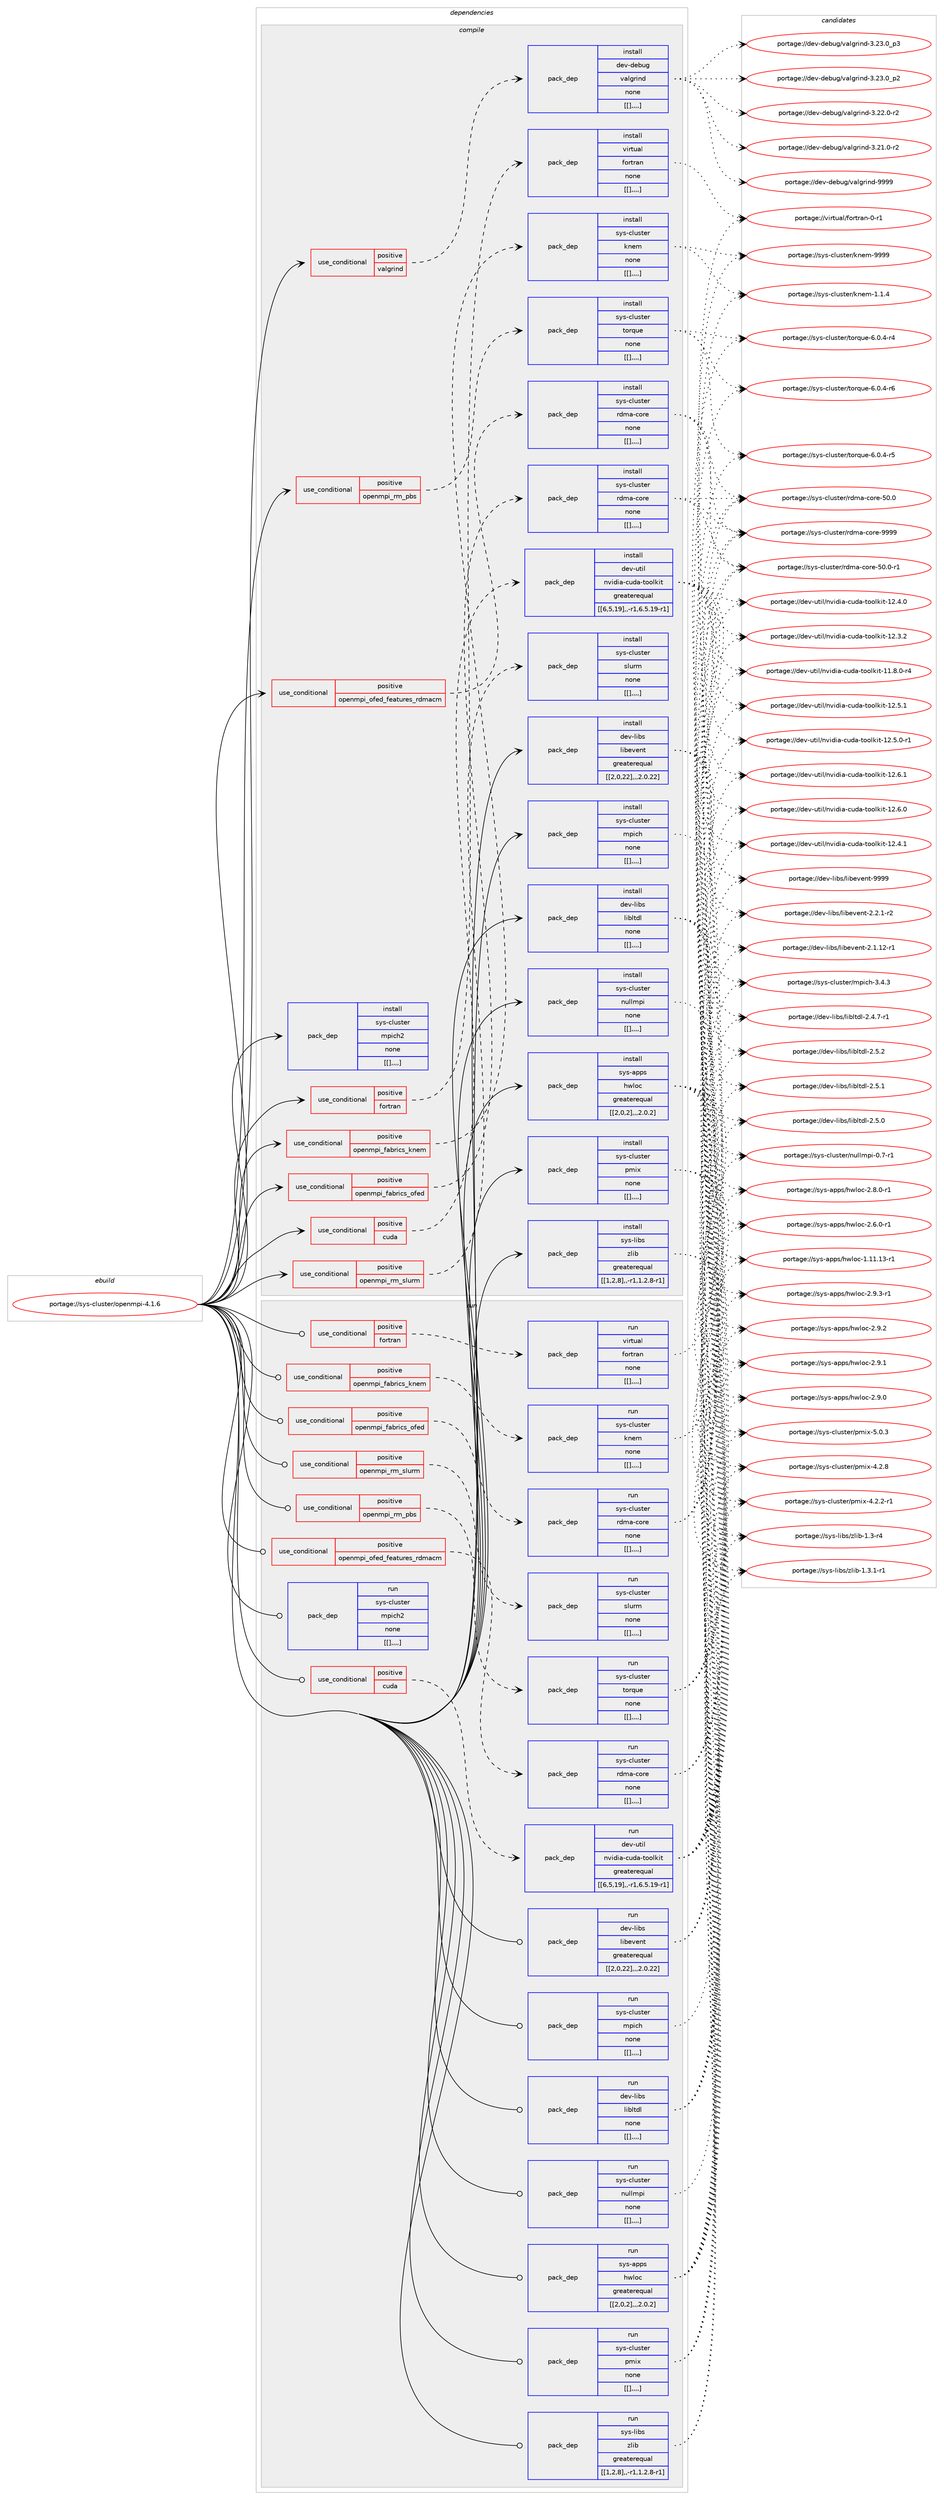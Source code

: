 digraph prolog {

# *************
# Graph options
# *************

newrank=true;
concentrate=true;
compound=true;
graph [rankdir=LR,fontname=Helvetica,fontsize=10,ranksep=1.5];#, ranksep=2.5, nodesep=0.2];
edge  [arrowhead=vee];
node  [fontname=Helvetica,fontsize=10];

# **********
# The ebuild
# **********

subgraph cluster_leftcol {
color=gray;
label=<<i>ebuild</i>>;
id [label="portage://sys-cluster/openmpi-4.1.6", color=red, width=4, href="../sys-cluster/openmpi-4.1.6.svg"];
}

# ****************
# The dependencies
# ****************

subgraph cluster_midcol {
color=gray;
label=<<i>dependencies</i>>;
subgraph cluster_compile {
fillcolor="#eeeeee";
style=filled;
label=<<i>compile</i>>;
subgraph cond8833 {
dependency23377 [label=<<TABLE BORDER="0" CELLBORDER="1" CELLSPACING="0" CELLPADDING="4"><TR><TD ROWSPAN="3" CELLPADDING="10">use_conditional</TD></TR><TR><TD>positive</TD></TR><TR><TD>cuda</TD></TR></TABLE>>, shape=none, color=red];
subgraph pack14480 {
dependency23378 [label=<<TABLE BORDER="0" CELLBORDER="1" CELLSPACING="0" CELLPADDING="4" WIDTH="220"><TR><TD ROWSPAN="6" CELLPADDING="30">pack_dep</TD></TR><TR><TD WIDTH="110">install</TD></TR><TR><TD>dev-util</TD></TR><TR><TD>nvidia-cuda-toolkit</TD></TR><TR><TD>greaterequal</TD></TR><TR><TD>[[6,5,19],,-r1,6.5.19-r1]</TD></TR></TABLE>>, shape=none, color=blue];
}
dependency23377:e -> dependency23378:w [weight=20,style="dashed",arrowhead="vee"];
}
id:e -> dependency23377:w [weight=20,style="solid",arrowhead="vee"];
subgraph cond8834 {
dependency23379 [label=<<TABLE BORDER="0" CELLBORDER="1" CELLSPACING="0" CELLPADDING="4"><TR><TD ROWSPAN="3" CELLPADDING="10">use_conditional</TD></TR><TR><TD>positive</TD></TR><TR><TD>fortran</TD></TR></TABLE>>, shape=none, color=red];
subgraph pack14481 {
dependency23380 [label=<<TABLE BORDER="0" CELLBORDER="1" CELLSPACING="0" CELLPADDING="4" WIDTH="220"><TR><TD ROWSPAN="6" CELLPADDING="30">pack_dep</TD></TR><TR><TD WIDTH="110">install</TD></TR><TR><TD>virtual</TD></TR><TR><TD>fortran</TD></TR><TR><TD>none</TD></TR><TR><TD>[[],,,,]</TD></TR></TABLE>>, shape=none, color=blue];
}
dependency23379:e -> dependency23380:w [weight=20,style="dashed",arrowhead="vee"];
}
id:e -> dependency23379:w [weight=20,style="solid",arrowhead="vee"];
subgraph cond8835 {
dependency23381 [label=<<TABLE BORDER="0" CELLBORDER="1" CELLSPACING="0" CELLPADDING="4"><TR><TD ROWSPAN="3" CELLPADDING="10">use_conditional</TD></TR><TR><TD>positive</TD></TR><TR><TD>openmpi_fabrics_knem</TD></TR></TABLE>>, shape=none, color=red];
subgraph pack14482 {
dependency23382 [label=<<TABLE BORDER="0" CELLBORDER="1" CELLSPACING="0" CELLPADDING="4" WIDTH="220"><TR><TD ROWSPAN="6" CELLPADDING="30">pack_dep</TD></TR><TR><TD WIDTH="110">install</TD></TR><TR><TD>sys-cluster</TD></TR><TR><TD>knem</TD></TR><TR><TD>none</TD></TR><TR><TD>[[],,,,]</TD></TR></TABLE>>, shape=none, color=blue];
}
dependency23381:e -> dependency23382:w [weight=20,style="dashed",arrowhead="vee"];
}
id:e -> dependency23381:w [weight=20,style="solid",arrowhead="vee"];
subgraph cond8836 {
dependency23383 [label=<<TABLE BORDER="0" CELLBORDER="1" CELLSPACING="0" CELLPADDING="4"><TR><TD ROWSPAN="3" CELLPADDING="10">use_conditional</TD></TR><TR><TD>positive</TD></TR><TR><TD>openmpi_fabrics_ofed</TD></TR></TABLE>>, shape=none, color=red];
subgraph pack14483 {
dependency23384 [label=<<TABLE BORDER="0" CELLBORDER="1" CELLSPACING="0" CELLPADDING="4" WIDTH="220"><TR><TD ROWSPAN="6" CELLPADDING="30">pack_dep</TD></TR><TR><TD WIDTH="110">install</TD></TR><TR><TD>sys-cluster</TD></TR><TR><TD>rdma-core</TD></TR><TR><TD>none</TD></TR><TR><TD>[[],,,,]</TD></TR></TABLE>>, shape=none, color=blue];
}
dependency23383:e -> dependency23384:w [weight=20,style="dashed",arrowhead="vee"];
}
id:e -> dependency23383:w [weight=20,style="solid",arrowhead="vee"];
subgraph cond8837 {
dependency23385 [label=<<TABLE BORDER="0" CELLBORDER="1" CELLSPACING="0" CELLPADDING="4"><TR><TD ROWSPAN="3" CELLPADDING="10">use_conditional</TD></TR><TR><TD>positive</TD></TR><TR><TD>openmpi_ofed_features_rdmacm</TD></TR></TABLE>>, shape=none, color=red];
subgraph pack14484 {
dependency23386 [label=<<TABLE BORDER="0" CELLBORDER="1" CELLSPACING="0" CELLPADDING="4" WIDTH="220"><TR><TD ROWSPAN="6" CELLPADDING="30">pack_dep</TD></TR><TR><TD WIDTH="110">install</TD></TR><TR><TD>sys-cluster</TD></TR><TR><TD>rdma-core</TD></TR><TR><TD>none</TD></TR><TR><TD>[[],,,,]</TD></TR></TABLE>>, shape=none, color=blue];
}
dependency23385:e -> dependency23386:w [weight=20,style="dashed",arrowhead="vee"];
}
id:e -> dependency23385:w [weight=20,style="solid",arrowhead="vee"];
subgraph cond8838 {
dependency23387 [label=<<TABLE BORDER="0" CELLBORDER="1" CELLSPACING="0" CELLPADDING="4"><TR><TD ROWSPAN="3" CELLPADDING="10">use_conditional</TD></TR><TR><TD>positive</TD></TR><TR><TD>openmpi_rm_pbs</TD></TR></TABLE>>, shape=none, color=red];
subgraph pack14485 {
dependency23388 [label=<<TABLE BORDER="0" CELLBORDER="1" CELLSPACING="0" CELLPADDING="4" WIDTH="220"><TR><TD ROWSPAN="6" CELLPADDING="30">pack_dep</TD></TR><TR><TD WIDTH="110">install</TD></TR><TR><TD>sys-cluster</TD></TR><TR><TD>torque</TD></TR><TR><TD>none</TD></TR><TR><TD>[[],,,,]</TD></TR></TABLE>>, shape=none, color=blue];
}
dependency23387:e -> dependency23388:w [weight=20,style="dashed",arrowhead="vee"];
}
id:e -> dependency23387:w [weight=20,style="solid",arrowhead="vee"];
subgraph cond8839 {
dependency23389 [label=<<TABLE BORDER="0" CELLBORDER="1" CELLSPACING="0" CELLPADDING="4"><TR><TD ROWSPAN="3" CELLPADDING="10">use_conditional</TD></TR><TR><TD>positive</TD></TR><TR><TD>openmpi_rm_slurm</TD></TR></TABLE>>, shape=none, color=red];
subgraph pack14486 {
dependency23390 [label=<<TABLE BORDER="0" CELLBORDER="1" CELLSPACING="0" CELLPADDING="4" WIDTH="220"><TR><TD ROWSPAN="6" CELLPADDING="30">pack_dep</TD></TR><TR><TD WIDTH="110">install</TD></TR><TR><TD>sys-cluster</TD></TR><TR><TD>slurm</TD></TR><TR><TD>none</TD></TR><TR><TD>[[],,,,]</TD></TR></TABLE>>, shape=none, color=blue];
}
dependency23389:e -> dependency23390:w [weight=20,style="dashed",arrowhead="vee"];
}
id:e -> dependency23389:w [weight=20,style="solid",arrowhead="vee"];
subgraph cond8840 {
dependency23391 [label=<<TABLE BORDER="0" CELLBORDER="1" CELLSPACING="0" CELLPADDING="4"><TR><TD ROWSPAN="3" CELLPADDING="10">use_conditional</TD></TR><TR><TD>positive</TD></TR><TR><TD>valgrind</TD></TR></TABLE>>, shape=none, color=red];
subgraph pack14487 {
dependency23392 [label=<<TABLE BORDER="0" CELLBORDER="1" CELLSPACING="0" CELLPADDING="4" WIDTH="220"><TR><TD ROWSPAN="6" CELLPADDING="30">pack_dep</TD></TR><TR><TD WIDTH="110">install</TD></TR><TR><TD>dev-debug</TD></TR><TR><TD>valgrind</TD></TR><TR><TD>none</TD></TR><TR><TD>[[],,,,]</TD></TR></TABLE>>, shape=none, color=blue];
}
dependency23391:e -> dependency23392:w [weight=20,style="dashed",arrowhead="vee"];
}
id:e -> dependency23391:w [weight=20,style="solid",arrowhead="vee"];
subgraph pack14488 {
dependency23393 [label=<<TABLE BORDER="0" CELLBORDER="1" CELLSPACING="0" CELLPADDING="4" WIDTH="220"><TR><TD ROWSPAN="6" CELLPADDING="30">pack_dep</TD></TR><TR><TD WIDTH="110">install</TD></TR><TR><TD>dev-libs</TD></TR><TR><TD>libevent</TD></TR><TR><TD>greaterequal</TD></TR><TR><TD>[[2,0,22],,,2.0.22]</TD></TR></TABLE>>, shape=none, color=blue];
}
id:e -> dependency23393:w [weight=20,style="solid",arrowhead="vee"];
subgraph pack14489 {
dependency23394 [label=<<TABLE BORDER="0" CELLBORDER="1" CELLSPACING="0" CELLPADDING="4" WIDTH="220"><TR><TD ROWSPAN="6" CELLPADDING="30">pack_dep</TD></TR><TR><TD WIDTH="110">install</TD></TR><TR><TD>dev-libs</TD></TR><TR><TD>libltdl</TD></TR><TR><TD>none</TD></TR><TR><TD>[[],,,,]</TD></TR></TABLE>>, shape=none, color=blue];
}
id:e -> dependency23394:w [weight=20,style="solid",arrowhead="vee"];
subgraph pack14490 {
dependency23395 [label=<<TABLE BORDER="0" CELLBORDER="1" CELLSPACING="0" CELLPADDING="4" WIDTH="220"><TR><TD ROWSPAN="6" CELLPADDING="30">pack_dep</TD></TR><TR><TD WIDTH="110">install</TD></TR><TR><TD>sys-apps</TD></TR><TR><TD>hwloc</TD></TR><TR><TD>greaterequal</TD></TR><TR><TD>[[2,0,2],,,2.0.2]</TD></TR></TABLE>>, shape=none, color=blue];
}
id:e -> dependency23395:w [weight=20,style="solid",arrowhead="vee"];
subgraph pack14491 {
dependency23396 [label=<<TABLE BORDER="0" CELLBORDER="1" CELLSPACING="0" CELLPADDING="4" WIDTH="220"><TR><TD ROWSPAN="6" CELLPADDING="30">pack_dep</TD></TR><TR><TD WIDTH="110">install</TD></TR><TR><TD>sys-libs</TD></TR><TR><TD>zlib</TD></TR><TR><TD>greaterequal</TD></TR><TR><TD>[[1,2,8],,-r1,1.2.8-r1]</TD></TR></TABLE>>, shape=none, color=blue];
}
id:e -> dependency23396:w [weight=20,style="solid",arrowhead="vee"];
subgraph pack14492 {
dependency23397 [label=<<TABLE BORDER="0" CELLBORDER="1" CELLSPACING="0" CELLPADDING="4" WIDTH="220"><TR><TD ROWSPAN="6" CELLPADDING="30">pack_dep</TD></TR><TR><TD WIDTH="110">install</TD></TR><TR><TD>sys-cluster</TD></TR><TR><TD>mpich</TD></TR><TR><TD>none</TD></TR><TR><TD>[[],,,,]</TD></TR></TABLE>>, shape=none, color=blue];
}
id:e -> dependency23397:w [weight=20,style="solid",arrowhead="vee"];
subgraph pack14493 {
dependency23398 [label=<<TABLE BORDER="0" CELLBORDER="1" CELLSPACING="0" CELLPADDING="4" WIDTH="220"><TR><TD ROWSPAN="6" CELLPADDING="30">pack_dep</TD></TR><TR><TD WIDTH="110">install</TD></TR><TR><TD>sys-cluster</TD></TR><TR><TD>mpich2</TD></TR><TR><TD>none</TD></TR><TR><TD>[[],,,,]</TD></TR></TABLE>>, shape=none, color=blue];
}
id:e -> dependency23398:w [weight=20,style="solid",arrowhead="vee"];
subgraph pack14494 {
dependency23399 [label=<<TABLE BORDER="0" CELLBORDER="1" CELLSPACING="0" CELLPADDING="4" WIDTH="220"><TR><TD ROWSPAN="6" CELLPADDING="30">pack_dep</TD></TR><TR><TD WIDTH="110">install</TD></TR><TR><TD>sys-cluster</TD></TR><TR><TD>nullmpi</TD></TR><TR><TD>none</TD></TR><TR><TD>[[],,,,]</TD></TR></TABLE>>, shape=none, color=blue];
}
id:e -> dependency23399:w [weight=20,style="solid",arrowhead="vee"];
subgraph pack14495 {
dependency23400 [label=<<TABLE BORDER="0" CELLBORDER="1" CELLSPACING="0" CELLPADDING="4" WIDTH="220"><TR><TD ROWSPAN="6" CELLPADDING="30">pack_dep</TD></TR><TR><TD WIDTH="110">install</TD></TR><TR><TD>sys-cluster</TD></TR><TR><TD>pmix</TD></TR><TR><TD>none</TD></TR><TR><TD>[[],,,,]</TD></TR></TABLE>>, shape=none, color=blue];
}
id:e -> dependency23400:w [weight=20,style="solid",arrowhead="vee"];
}
subgraph cluster_compileandrun {
fillcolor="#eeeeee";
style=filled;
label=<<i>compile and run</i>>;
}
subgraph cluster_run {
fillcolor="#eeeeee";
style=filled;
label=<<i>run</i>>;
subgraph cond8841 {
dependency23401 [label=<<TABLE BORDER="0" CELLBORDER="1" CELLSPACING="0" CELLPADDING="4"><TR><TD ROWSPAN="3" CELLPADDING="10">use_conditional</TD></TR><TR><TD>positive</TD></TR><TR><TD>cuda</TD></TR></TABLE>>, shape=none, color=red];
subgraph pack14496 {
dependency23402 [label=<<TABLE BORDER="0" CELLBORDER="1" CELLSPACING="0" CELLPADDING="4" WIDTH="220"><TR><TD ROWSPAN="6" CELLPADDING="30">pack_dep</TD></TR><TR><TD WIDTH="110">run</TD></TR><TR><TD>dev-util</TD></TR><TR><TD>nvidia-cuda-toolkit</TD></TR><TR><TD>greaterequal</TD></TR><TR><TD>[[6,5,19],,-r1,6.5.19-r1]</TD></TR></TABLE>>, shape=none, color=blue];
}
dependency23401:e -> dependency23402:w [weight=20,style="dashed",arrowhead="vee"];
}
id:e -> dependency23401:w [weight=20,style="solid",arrowhead="odot"];
subgraph cond8842 {
dependency23403 [label=<<TABLE BORDER="0" CELLBORDER="1" CELLSPACING="0" CELLPADDING="4"><TR><TD ROWSPAN="3" CELLPADDING="10">use_conditional</TD></TR><TR><TD>positive</TD></TR><TR><TD>fortran</TD></TR></TABLE>>, shape=none, color=red];
subgraph pack14497 {
dependency23404 [label=<<TABLE BORDER="0" CELLBORDER="1" CELLSPACING="0" CELLPADDING="4" WIDTH="220"><TR><TD ROWSPAN="6" CELLPADDING="30">pack_dep</TD></TR><TR><TD WIDTH="110">run</TD></TR><TR><TD>virtual</TD></TR><TR><TD>fortran</TD></TR><TR><TD>none</TD></TR><TR><TD>[[],,,,]</TD></TR></TABLE>>, shape=none, color=blue];
}
dependency23403:e -> dependency23404:w [weight=20,style="dashed",arrowhead="vee"];
}
id:e -> dependency23403:w [weight=20,style="solid",arrowhead="odot"];
subgraph cond8843 {
dependency23405 [label=<<TABLE BORDER="0" CELLBORDER="1" CELLSPACING="0" CELLPADDING="4"><TR><TD ROWSPAN="3" CELLPADDING="10">use_conditional</TD></TR><TR><TD>positive</TD></TR><TR><TD>openmpi_fabrics_knem</TD></TR></TABLE>>, shape=none, color=red];
subgraph pack14498 {
dependency23406 [label=<<TABLE BORDER="0" CELLBORDER="1" CELLSPACING="0" CELLPADDING="4" WIDTH="220"><TR><TD ROWSPAN="6" CELLPADDING="30">pack_dep</TD></TR><TR><TD WIDTH="110">run</TD></TR><TR><TD>sys-cluster</TD></TR><TR><TD>knem</TD></TR><TR><TD>none</TD></TR><TR><TD>[[],,,,]</TD></TR></TABLE>>, shape=none, color=blue];
}
dependency23405:e -> dependency23406:w [weight=20,style="dashed",arrowhead="vee"];
}
id:e -> dependency23405:w [weight=20,style="solid",arrowhead="odot"];
subgraph cond8844 {
dependency23407 [label=<<TABLE BORDER="0" CELLBORDER="1" CELLSPACING="0" CELLPADDING="4"><TR><TD ROWSPAN="3" CELLPADDING="10">use_conditional</TD></TR><TR><TD>positive</TD></TR><TR><TD>openmpi_fabrics_ofed</TD></TR></TABLE>>, shape=none, color=red];
subgraph pack14499 {
dependency23408 [label=<<TABLE BORDER="0" CELLBORDER="1" CELLSPACING="0" CELLPADDING="4" WIDTH="220"><TR><TD ROWSPAN="6" CELLPADDING="30">pack_dep</TD></TR><TR><TD WIDTH="110">run</TD></TR><TR><TD>sys-cluster</TD></TR><TR><TD>rdma-core</TD></TR><TR><TD>none</TD></TR><TR><TD>[[],,,,]</TD></TR></TABLE>>, shape=none, color=blue];
}
dependency23407:e -> dependency23408:w [weight=20,style="dashed",arrowhead="vee"];
}
id:e -> dependency23407:w [weight=20,style="solid",arrowhead="odot"];
subgraph cond8845 {
dependency23409 [label=<<TABLE BORDER="0" CELLBORDER="1" CELLSPACING="0" CELLPADDING="4"><TR><TD ROWSPAN="3" CELLPADDING="10">use_conditional</TD></TR><TR><TD>positive</TD></TR><TR><TD>openmpi_ofed_features_rdmacm</TD></TR></TABLE>>, shape=none, color=red];
subgraph pack14500 {
dependency23410 [label=<<TABLE BORDER="0" CELLBORDER="1" CELLSPACING="0" CELLPADDING="4" WIDTH="220"><TR><TD ROWSPAN="6" CELLPADDING="30">pack_dep</TD></TR><TR><TD WIDTH="110">run</TD></TR><TR><TD>sys-cluster</TD></TR><TR><TD>rdma-core</TD></TR><TR><TD>none</TD></TR><TR><TD>[[],,,,]</TD></TR></TABLE>>, shape=none, color=blue];
}
dependency23409:e -> dependency23410:w [weight=20,style="dashed",arrowhead="vee"];
}
id:e -> dependency23409:w [weight=20,style="solid",arrowhead="odot"];
subgraph cond8846 {
dependency23411 [label=<<TABLE BORDER="0" CELLBORDER="1" CELLSPACING="0" CELLPADDING="4"><TR><TD ROWSPAN="3" CELLPADDING="10">use_conditional</TD></TR><TR><TD>positive</TD></TR><TR><TD>openmpi_rm_pbs</TD></TR></TABLE>>, shape=none, color=red];
subgraph pack14501 {
dependency23412 [label=<<TABLE BORDER="0" CELLBORDER="1" CELLSPACING="0" CELLPADDING="4" WIDTH="220"><TR><TD ROWSPAN="6" CELLPADDING="30">pack_dep</TD></TR><TR><TD WIDTH="110">run</TD></TR><TR><TD>sys-cluster</TD></TR><TR><TD>torque</TD></TR><TR><TD>none</TD></TR><TR><TD>[[],,,,]</TD></TR></TABLE>>, shape=none, color=blue];
}
dependency23411:e -> dependency23412:w [weight=20,style="dashed",arrowhead="vee"];
}
id:e -> dependency23411:w [weight=20,style="solid",arrowhead="odot"];
subgraph cond8847 {
dependency23413 [label=<<TABLE BORDER="0" CELLBORDER="1" CELLSPACING="0" CELLPADDING="4"><TR><TD ROWSPAN="3" CELLPADDING="10">use_conditional</TD></TR><TR><TD>positive</TD></TR><TR><TD>openmpi_rm_slurm</TD></TR></TABLE>>, shape=none, color=red];
subgraph pack14502 {
dependency23414 [label=<<TABLE BORDER="0" CELLBORDER="1" CELLSPACING="0" CELLPADDING="4" WIDTH="220"><TR><TD ROWSPAN="6" CELLPADDING="30">pack_dep</TD></TR><TR><TD WIDTH="110">run</TD></TR><TR><TD>sys-cluster</TD></TR><TR><TD>slurm</TD></TR><TR><TD>none</TD></TR><TR><TD>[[],,,,]</TD></TR></TABLE>>, shape=none, color=blue];
}
dependency23413:e -> dependency23414:w [weight=20,style="dashed",arrowhead="vee"];
}
id:e -> dependency23413:w [weight=20,style="solid",arrowhead="odot"];
subgraph pack14503 {
dependency23415 [label=<<TABLE BORDER="0" CELLBORDER="1" CELLSPACING="0" CELLPADDING="4" WIDTH="220"><TR><TD ROWSPAN="6" CELLPADDING="30">pack_dep</TD></TR><TR><TD WIDTH="110">run</TD></TR><TR><TD>dev-libs</TD></TR><TR><TD>libevent</TD></TR><TR><TD>greaterequal</TD></TR><TR><TD>[[2,0,22],,,2.0.22]</TD></TR></TABLE>>, shape=none, color=blue];
}
id:e -> dependency23415:w [weight=20,style="solid",arrowhead="odot"];
subgraph pack14504 {
dependency23416 [label=<<TABLE BORDER="0" CELLBORDER="1" CELLSPACING="0" CELLPADDING="4" WIDTH="220"><TR><TD ROWSPAN="6" CELLPADDING="30">pack_dep</TD></TR><TR><TD WIDTH="110">run</TD></TR><TR><TD>dev-libs</TD></TR><TR><TD>libltdl</TD></TR><TR><TD>none</TD></TR><TR><TD>[[],,,,]</TD></TR></TABLE>>, shape=none, color=blue];
}
id:e -> dependency23416:w [weight=20,style="solid",arrowhead="odot"];
subgraph pack14505 {
dependency23417 [label=<<TABLE BORDER="0" CELLBORDER="1" CELLSPACING="0" CELLPADDING="4" WIDTH="220"><TR><TD ROWSPAN="6" CELLPADDING="30">pack_dep</TD></TR><TR><TD WIDTH="110">run</TD></TR><TR><TD>sys-apps</TD></TR><TR><TD>hwloc</TD></TR><TR><TD>greaterequal</TD></TR><TR><TD>[[2,0,2],,,2.0.2]</TD></TR></TABLE>>, shape=none, color=blue];
}
id:e -> dependency23417:w [weight=20,style="solid",arrowhead="odot"];
subgraph pack14506 {
dependency23418 [label=<<TABLE BORDER="0" CELLBORDER="1" CELLSPACING="0" CELLPADDING="4" WIDTH="220"><TR><TD ROWSPAN="6" CELLPADDING="30">pack_dep</TD></TR><TR><TD WIDTH="110">run</TD></TR><TR><TD>sys-libs</TD></TR><TR><TD>zlib</TD></TR><TR><TD>greaterequal</TD></TR><TR><TD>[[1,2,8],,-r1,1.2.8-r1]</TD></TR></TABLE>>, shape=none, color=blue];
}
id:e -> dependency23418:w [weight=20,style="solid",arrowhead="odot"];
subgraph pack14507 {
dependency23419 [label=<<TABLE BORDER="0" CELLBORDER="1" CELLSPACING="0" CELLPADDING="4" WIDTH="220"><TR><TD ROWSPAN="6" CELLPADDING="30">pack_dep</TD></TR><TR><TD WIDTH="110">run</TD></TR><TR><TD>sys-cluster</TD></TR><TR><TD>mpich</TD></TR><TR><TD>none</TD></TR><TR><TD>[[],,,,]</TD></TR></TABLE>>, shape=none, color=blue];
}
id:e -> dependency23419:w [weight=20,style="solid",arrowhead="odot"];
subgraph pack14508 {
dependency23420 [label=<<TABLE BORDER="0" CELLBORDER="1" CELLSPACING="0" CELLPADDING="4" WIDTH="220"><TR><TD ROWSPAN="6" CELLPADDING="30">pack_dep</TD></TR><TR><TD WIDTH="110">run</TD></TR><TR><TD>sys-cluster</TD></TR><TR><TD>mpich2</TD></TR><TR><TD>none</TD></TR><TR><TD>[[],,,,]</TD></TR></TABLE>>, shape=none, color=blue];
}
id:e -> dependency23420:w [weight=20,style="solid",arrowhead="odot"];
subgraph pack14509 {
dependency23421 [label=<<TABLE BORDER="0" CELLBORDER="1" CELLSPACING="0" CELLPADDING="4" WIDTH="220"><TR><TD ROWSPAN="6" CELLPADDING="30">pack_dep</TD></TR><TR><TD WIDTH="110">run</TD></TR><TR><TD>sys-cluster</TD></TR><TR><TD>nullmpi</TD></TR><TR><TD>none</TD></TR><TR><TD>[[],,,,]</TD></TR></TABLE>>, shape=none, color=blue];
}
id:e -> dependency23421:w [weight=20,style="solid",arrowhead="odot"];
subgraph pack14510 {
dependency23422 [label=<<TABLE BORDER="0" CELLBORDER="1" CELLSPACING="0" CELLPADDING="4" WIDTH="220"><TR><TD ROWSPAN="6" CELLPADDING="30">pack_dep</TD></TR><TR><TD WIDTH="110">run</TD></TR><TR><TD>sys-cluster</TD></TR><TR><TD>pmix</TD></TR><TR><TD>none</TD></TR><TR><TD>[[],,,,]</TD></TR></TABLE>>, shape=none, color=blue];
}
id:e -> dependency23422:w [weight=20,style="solid",arrowhead="odot"];
}
}

# **************
# The candidates
# **************

subgraph cluster_choices {
rank=same;
color=gray;
label=<<i>candidates</i>>;

subgraph choice14480 {
color=black;
nodesep=1;
choice1001011184511711610510847110118105100105974599117100974511611111110810710511645495046544649 [label="portage://dev-util/nvidia-cuda-toolkit-12.6.1", color=red, width=4,href="../dev-util/nvidia-cuda-toolkit-12.6.1.svg"];
choice1001011184511711610510847110118105100105974599117100974511611111110810710511645495046544648 [label="portage://dev-util/nvidia-cuda-toolkit-12.6.0", color=red, width=4,href="../dev-util/nvidia-cuda-toolkit-12.6.0.svg"];
choice1001011184511711610510847110118105100105974599117100974511611111110810710511645495046534649 [label="portage://dev-util/nvidia-cuda-toolkit-12.5.1", color=red, width=4,href="../dev-util/nvidia-cuda-toolkit-12.5.1.svg"];
choice10010111845117116105108471101181051001059745991171009745116111111108107105116454950465346484511449 [label="portage://dev-util/nvidia-cuda-toolkit-12.5.0-r1", color=red, width=4,href="../dev-util/nvidia-cuda-toolkit-12.5.0-r1.svg"];
choice1001011184511711610510847110118105100105974599117100974511611111110810710511645495046524649 [label="portage://dev-util/nvidia-cuda-toolkit-12.4.1", color=red, width=4,href="../dev-util/nvidia-cuda-toolkit-12.4.1.svg"];
choice1001011184511711610510847110118105100105974599117100974511611111110810710511645495046524648 [label="portage://dev-util/nvidia-cuda-toolkit-12.4.0", color=red, width=4,href="../dev-util/nvidia-cuda-toolkit-12.4.0.svg"];
choice1001011184511711610510847110118105100105974599117100974511611111110810710511645495046514650 [label="portage://dev-util/nvidia-cuda-toolkit-12.3.2", color=red, width=4,href="../dev-util/nvidia-cuda-toolkit-12.3.2.svg"];
choice10010111845117116105108471101181051001059745991171009745116111111108107105116454949465646484511452 [label="portage://dev-util/nvidia-cuda-toolkit-11.8.0-r4", color=red, width=4,href="../dev-util/nvidia-cuda-toolkit-11.8.0-r4.svg"];
dependency23378:e -> choice1001011184511711610510847110118105100105974599117100974511611111110810710511645495046544649:w [style=dotted,weight="100"];
dependency23378:e -> choice1001011184511711610510847110118105100105974599117100974511611111110810710511645495046544648:w [style=dotted,weight="100"];
dependency23378:e -> choice1001011184511711610510847110118105100105974599117100974511611111110810710511645495046534649:w [style=dotted,weight="100"];
dependency23378:e -> choice10010111845117116105108471101181051001059745991171009745116111111108107105116454950465346484511449:w [style=dotted,weight="100"];
dependency23378:e -> choice1001011184511711610510847110118105100105974599117100974511611111110810710511645495046524649:w [style=dotted,weight="100"];
dependency23378:e -> choice1001011184511711610510847110118105100105974599117100974511611111110810710511645495046524648:w [style=dotted,weight="100"];
dependency23378:e -> choice1001011184511711610510847110118105100105974599117100974511611111110810710511645495046514650:w [style=dotted,weight="100"];
dependency23378:e -> choice10010111845117116105108471101181051001059745991171009745116111111108107105116454949465646484511452:w [style=dotted,weight="100"];
}
subgraph choice14481 {
color=black;
nodesep=1;
choice11810511411611797108471021111141161149711045484511449 [label="portage://virtual/fortran-0-r1", color=red, width=4,href="../virtual/fortran-0-r1.svg"];
dependency23380:e -> choice11810511411611797108471021111141161149711045484511449:w [style=dotted,weight="100"];
}
subgraph choice14482 {
color=black;
nodesep=1;
choice1151211154599108117115116101114471071101011094557575757 [label="portage://sys-cluster/knem-9999", color=red, width=4,href="../sys-cluster/knem-9999.svg"];
choice115121115459910811711511610111447107110101109454946494652 [label="portage://sys-cluster/knem-1.1.4", color=red, width=4,href="../sys-cluster/knem-1.1.4.svg"];
dependency23382:e -> choice1151211154599108117115116101114471071101011094557575757:w [style=dotted,weight="100"];
dependency23382:e -> choice115121115459910811711511610111447107110101109454946494652:w [style=dotted,weight="100"];
}
subgraph choice14483 {
color=black;
nodesep=1;
choice1151211154599108117115116101114471141001099745991111141014557575757 [label="portage://sys-cluster/rdma-core-9999", color=red, width=4,href="../sys-cluster/rdma-core-9999.svg"];
choice11512111545991081171151161011144711410010997459911111410145534846484511449 [label="portage://sys-cluster/rdma-core-50.0-r1", color=red, width=4,href="../sys-cluster/rdma-core-50.0-r1.svg"];
choice1151211154599108117115116101114471141001099745991111141014553484648 [label="portage://sys-cluster/rdma-core-50.0", color=red, width=4,href="../sys-cluster/rdma-core-50.0.svg"];
dependency23384:e -> choice1151211154599108117115116101114471141001099745991111141014557575757:w [style=dotted,weight="100"];
dependency23384:e -> choice11512111545991081171151161011144711410010997459911111410145534846484511449:w [style=dotted,weight="100"];
dependency23384:e -> choice1151211154599108117115116101114471141001099745991111141014553484648:w [style=dotted,weight="100"];
}
subgraph choice14484 {
color=black;
nodesep=1;
choice1151211154599108117115116101114471141001099745991111141014557575757 [label="portage://sys-cluster/rdma-core-9999", color=red, width=4,href="../sys-cluster/rdma-core-9999.svg"];
choice11512111545991081171151161011144711410010997459911111410145534846484511449 [label="portage://sys-cluster/rdma-core-50.0-r1", color=red, width=4,href="../sys-cluster/rdma-core-50.0-r1.svg"];
choice1151211154599108117115116101114471141001099745991111141014553484648 [label="portage://sys-cluster/rdma-core-50.0", color=red, width=4,href="../sys-cluster/rdma-core-50.0.svg"];
dependency23386:e -> choice1151211154599108117115116101114471141001099745991111141014557575757:w [style=dotted,weight="100"];
dependency23386:e -> choice11512111545991081171151161011144711410010997459911111410145534846484511449:w [style=dotted,weight="100"];
dependency23386:e -> choice1151211154599108117115116101114471141001099745991111141014553484648:w [style=dotted,weight="100"];
}
subgraph choice14485 {
color=black;
nodesep=1;
choice1151211154599108117115116101114471161111141131171014554464846524511454 [label="portage://sys-cluster/torque-6.0.4-r6", color=red, width=4,href="../sys-cluster/torque-6.0.4-r6.svg"];
choice1151211154599108117115116101114471161111141131171014554464846524511453 [label="portage://sys-cluster/torque-6.0.4-r5", color=red, width=4,href="../sys-cluster/torque-6.0.4-r5.svg"];
choice1151211154599108117115116101114471161111141131171014554464846524511452 [label="portage://sys-cluster/torque-6.0.4-r4", color=red, width=4,href="../sys-cluster/torque-6.0.4-r4.svg"];
dependency23388:e -> choice1151211154599108117115116101114471161111141131171014554464846524511454:w [style=dotted,weight="100"];
dependency23388:e -> choice1151211154599108117115116101114471161111141131171014554464846524511453:w [style=dotted,weight="100"];
dependency23388:e -> choice1151211154599108117115116101114471161111141131171014554464846524511452:w [style=dotted,weight="100"];
}
subgraph choice14486 {
color=black;
nodesep=1;
}
subgraph choice14487 {
color=black;
nodesep=1;
choice100101118451001019811710347118971081031141051101004557575757 [label="portage://dev-debug/valgrind-9999", color=red, width=4,href="../dev-debug/valgrind-9999.svg"];
choice10010111845100101981171034711897108103114105110100455146505146489511251 [label="portage://dev-debug/valgrind-3.23.0_p3", color=red, width=4,href="../dev-debug/valgrind-3.23.0_p3.svg"];
choice10010111845100101981171034711897108103114105110100455146505146489511250 [label="portage://dev-debug/valgrind-3.23.0_p2", color=red, width=4,href="../dev-debug/valgrind-3.23.0_p2.svg"];
choice10010111845100101981171034711897108103114105110100455146505046484511450 [label="portage://dev-debug/valgrind-3.22.0-r2", color=red, width=4,href="../dev-debug/valgrind-3.22.0-r2.svg"];
choice10010111845100101981171034711897108103114105110100455146504946484511450 [label="portage://dev-debug/valgrind-3.21.0-r2", color=red, width=4,href="../dev-debug/valgrind-3.21.0-r2.svg"];
dependency23392:e -> choice100101118451001019811710347118971081031141051101004557575757:w [style=dotted,weight="100"];
dependency23392:e -> choice10010111845100101981171034711897108103114105110100455146505146489511251:w [style=dotted,weight="100"];
dependency23392:e -> choice10010111845100101981171034711897108103114105110100455146505146489511250:w [style=dotted,weight="100"];
dependency23392:e -> choice10010111845100101981171034711897108103114105110100455146505046484511450:w [style=dotted,weight="100"];
dependency23392:e -> choice10010111845100101981171034711897108103114105110100455146504946484511450:w [style=dotted,weight="100"];
}
subgraph choice14488 {
color=black;
nodesep=1;
choice100101118451081059811547108105981011181011101164557575757 [label="portage://dev-libs/libevent-9999", color=red, width=4,href="../dev-libs/libevent-9999.svg"];
choice100101118451081059811547108105981011181011101164550465046494511450 [label="portage://dev-libs/libevent-2.2.1-r2", color=red, width=4,href="../dev-libs/libevent-2.2.1-r2.svg"];
choice10010111845108105981154710810598101118101110116455046494649504511449 [label="portage://dev-libs/libevent-2.1.12-r1", color=red, width=4,href="../dev-libs/libevent-2.1.12-r1.svg"];
dependency23393:e -> choice100101118451081059811547108105981011181011101164557575757:w [style=dotted,weight="100"];
dependency23393:e -> choice100101118451081059811547108105981011181011101164550465046494511450:w [style=dotted,weight="100"];
dependency23393:e -> choice10010111845108105981154710810598101118101110116455046494649504511449:w [style=dotted,weight="100"];
}
subgraph choice14489 {
color=black;
nodesep=1;
choice10010111845108105981154710810598108116100108455046534650 [label="portage://dev-libs/libltdl-2.5.2", color=red, width=4,href="../dev-libs/libltdl-2.5.2.svg"];
choice10010111845108105981154710810598108116100108455046534649 [label="portage://dev-libs/libltdl-2.5.1", color=red, width=4,href="../dev-libs/libltdl-2.5.1.svg"];
choice10010111845108105981154710810598108116100108455046534648 [label="portage://dev-libs/libltdl-2.5.0", color=red, width=4,href="../dev-libs/libltdl-2.5.0.svg"];
choice100101118451081059811547108105981081161001084550465246554511449 [label="portage://dev-libs/libltdl-2.4.7-r1", color=red, width=4,href="../dev-libs/libltdl-2.4.7-r1.svg"];
dependency23394:e -> choice10010111845108105981154710810598108116100108455046534650:w [style=dotted,weight="100"];
dependency23394:e -> choice10010111845108105981154710810598108116100108455046534649:w [style=dotted,weight="100"];
dependency23394:e -> choice10010111845108105981154710810598108116100108455046534648:w [style=dotted,weight="100"];
dependency23394:e -> choice100101118451081059811547108105981081161001084550465246554511449:w [style=dotted,weight="100"];
}
subgraph choice14490 {
color=black;
nodesep=1;
choice115121115459711211211547104119108111994550465746514511449 [label="portage://sys-apps/hwloc-2.9.3-r1", color=red, width=4,href="../sys-apps/hwloc-2.9.3-r1.svg"];
choice11512111545971121121154710411910811199455046574650 [label="portage://sys-apps/hwloc-2.9.2", color=red, width=4,href="../sys-apps/hwloc-2.9.2.svg"];
choice11512111545971121121154710411910811199455046574649 [label="portage://sys-apps/hwloc-2.9.1", color=red, width=4,href="../sys-apps/hwloc-2.9.1.svg"];
choice11512111545971121121154710411910811199455046574648 [label="portage://sys-apps/hwloc-2.9.0", color=red, width=4,href="../sys-apps/hwloc-2.9.0.svg"];
choice115121115459711211211547104119108111994550465646484511449 [label="portage://sys-apps/hwloc-2.8.0-r1", color=red, width=4,href="../sys-apps/hwloc-2.8.0-r1.svg"];
choice115121115459711211211547104119108111994550465446484511449 [label="portage://sys-apps/hwloc-2.6.0-r1", color=red, width=4,href="../sys-apps/hwloc-2.6.0-r1.svg"];
choice1151211154597112112115471041191081119945494649494649514511449 [label="portage://sys-apps/hwloc-1.11.13-r1", color=red, width=4,href="../sys-apps/hwloc-1.11.13-r1.svg"];
dependency23395:e -> choice115121115459711211211547104119108111994550465746514511449:w [style=dotted,weight="100"];
dependency23395:e -> choice11512111545971121121154710411910811199455046574650:w [style=dotted,weight="100"];
dependency23395:e -> choice11512111545971121121154710411910811199455046574649:w [style=dotted,weight="100"];
dependency23395:e -> choice11512111545971121121154710411910811199455046574648:w [style=dotted,weight="100"];
dependency23395:e -> choice115121115459711211211547104119108111994550465646484511449:w [style=dotted,weight="100"];
dependency23395:e -> choice115121115459711211211547104119108111994550465446484511449:w [style=dotted,weight="100"];
dependency23395:e -> choice1151211154597112112115471041191081119945494649494649514511449:w [style=dotted,weight="100"];
}
subgraph choice14491 {
color=black;
nodesep=1;
choice115121115451081059811547122108105984549465146494511449 [label="portage://sys-libs/zlib-1.3.1-r1", color=red, width=4,href="../sys-libs/zlib-1.3.1-r1.svg"];
choice11512111545108105981154712210810598454946514511452 [label="portage://sys-libs/zlib-1.3-r4", color=red, width=4,href="../sys-libs/zlib-1.3-r4.svg"];
dependency23396:e -> choice115121115451081059811547122108105984549465146494511449:w [style=dotted,weight="100"];
dependency23396:e -> choice11512111545108105981154712210810598454946514511452:w [style=dotted,weight="100"];
}
subgraph choice14492 {
color=black;
nodesep=1;
choice11512111545991081171151161011144710911210599104455146524651 [label="portage://sys-cluster/mpich-3.4.3", color=red, width=4,href="../sys-cluster/mpich-3.4.3.svg"];
dependency23397:e -> choice11512111545991081171151161011144710911210599104455146524651:w [style=dotted,weight="100"];
}
subgraph choice14493 {
color=black;
nodesep=1;
}
subgraph choice14494 {
color=black;
nodesep=1;
choice115121115459910811711511610111447110117108108109112105454846554511449 [label="portage://sys-cluster/nullmpi-0.7-r1", color=red, width=4,href="../sys-cluster/nullmpi-0.7-r1.svg"];
dependency23399:e -> choice115121115459910811711511610111447110117108108109112105454846554511449:w [style=dotted,weight="100"];
}
subgraph choice14495 {
color=black;
nodesep=1;
choice115121115459910811711511610111447112109105120455346484651 [label="portage://sys-cluster/pmix-5.0.3", color=red, width=4,href="../sys-cluster/pmix-5.0.3.svg"];
choice115121115459910811711511610111447112109105120455246504656 [label="portage://sys-cluster/pmix-4.2.8", color=red, width=4,href="../sys-cluster/pmix-4.2.8.svg"];
choice1151211154599108117115116101114471121091051204552465046504511449 [label="portage://sys-cluster/pmix-4.2.2-r1", color=red, width=4,href="../sys-cluster/pmix-4.2.2-r1.svg"];
dependency23400:e -> choice115121115459910811711511610111447112109105120455346484651:w [style=dotted,weight="100"];
dependency23400:e -> choice115121115459910811711511610111447112109105120455246504656:w [style=dotted,weight="100"];
dependency23400:e -> choice1151211154599108117115116101114471121091051204552465046504511449:w [style=dotted,weight="100"];
}
subgraph choice14496 {
color=black;
nodesep=1;
choice1001011184511711610510847110118105100105974599117100974511611111110810710511645495046544649 [label="portage://dev-util/nvidia-cuda-toolkit-12.6.1", color=red, width=4,href="../dev-util/nvidia-cuda-toolkit-12.6.1.svg"];
choice1001011184511711610510847110118105100105974599117100974511611111110810710511645495046544648 [label="portage://dev-util/nvidia-cuda-toolkit-12.6.0", color=red, width=4,href="../dev-util/nvidia-cuda-toolkit-12.6.0.svg"];
choice1001011184511711610510847110118105100105974599117100974511611111110810710511645495046534649 [label="portage://dev-util/nvidia-cuda-toolkit-12.5.1", color=red, width=4,href="../dev-util/nvidia-cuda-toolkit-12.5.1.svg"];
choice10010111845117116105108471101181051001059745991171009745116111111108107105116454950465346484511449 [label="portage://dev-util/nvidia-cuda-toolkit-12.5.0-r1", color=red, width=4,href="../dev-util/nvidia-cuda-toolkit-12.5.0-r1.svg"];
choice1001011184511711610510847110118105100105974599117100974511611111110810710511645495046524649 [label="portage://dev-util/nvidia-cuda-toolkit-12.4.1", color=red, width=4,href="../dev-util/nvidia-cuda-toolkit-12.4.1.svg"];
choice1001011184511711610510847110118105100105974599117100974511611111110810710511645495046524648 [label="portage://dev-util/nvidia-cuda-toolkit-12.4.0", color=red, width=4,href="../dev-util/nvidia-cuda-toolkit-12.4.0.svg"];
choice1001011184511711610510847110118105100105974599117100974511611111110810710511645495046514650 [label="portage://dev-util/nvidia-cuda-toolkit-12.3.2", color=red, width=4,href="../dev-util/nvidia-cuda-toolkit-12.3.2.svg"];
choice10010111845117116105108471101181051001059745991171009745116111111108107105116454949465646484511452 [label="portage://dev-util/nvidia-cuda-toolkit-11.8.0-r4", color=red, width=4,href="../dev-util/nvidia-cuda-toolkit-11.8.0-r4.svg"];
dependency23402:e -> choice1001011184511711610510847110118105100105974599117100974511611111110810710511645495046544649:w [style=dotted,weight="100"];
dependency23402:e -> choice1001011184511711610510847110118105100105974599117100974511611111110810710511645495046544648:w [style=dotted,weight="100"];
dependency23402:e -> choice1001011184511711610510847110118105100105974599117100974511611111110810710511645495046534649:w [style=dotted,weight="100"];
dependency23402:e -> choice10010111845117116105108471101181051001059745991171009745116111111108107105116454950465346484511449:w [style=dotted,weight="100"];
dependency23402:e -> choice1001011184511711610510847110118105100105974599117100974511611111110810710511645495046524649:w [style=dotted,weight="100"];
dependency23402:e -> choice1001011184511711610510847110118105100105974599117100974511611111110810710511645495046524648:w [style=dotted,weight="100"];
dependency23402:e -> choice1001011184511711610510847110118105100105974599117100974511611111110810710511645495046514650:w [style=dotted,weight="100"];
dependency23402:e -> choice10010111845117116105108471101181051001059745991171009745116111111108107105116454949465646484511452:w [style=dotted,weight="100"];
}
subgraph choice14497 {
color=black;
nodesep=1;
choice11810511411611797108471021111141161149711045484511449 [label="portage://virtual/fortran-0-r1", color=red, width=4,href="../virtual/fortran-0-r1.svg"];
dependency23404:e -> choice11810511411611797108471021111141161149711045484511449:w [style=dotted,weight="100"];
}
subgraph choice14498 {
color=black;
nodesep=1;
choice1151211154599108117115116101114471071101011094557575757 [label="portage://sys-cluster/knem-9999", color=red, width=4,href="../sys-cluster/knem-9999.svg"];
choice115121115459910811711511610111447107110101109454946494652 [label="portage://sys-cluster/knem-1.1.4", color=red, width=4,href="../sys-cluster/knem-1.1.4.svg"];
dependency23406:e -> choice1151211154599108117115116101114471071101011094557575757:w [style=dotted,weight="100"];
dependency23406:e -> choice115121115459910811711511610111447107110101109454946494652:w [style=dotted,weight="100"];
}
subgraph choice14499 {
color=black;
nodesep=1;
choice1151211154599108117115116101114471141001099745991111141014557575757 [label="portage://sys-cluster/rdma-core-9999", color=red, width=4,href="../sys-cluster/rdma-core-9999.svg"];
choice11512111545991081171151161011144711410010997459911111410145534846484511449 [label="portage://sys-cluster/rdma-core-50.0-r1", color=red, width=4,href="../sys-cluster/rdma-core-50.0-r1.svg"];
choice1151211154599108117115116101114471141001099745991111141014553484648 [label="portage://sys-cluster/rdma-core-50.0", color=red, width=4,href="../sys-cluster/rdma-core-50.0.svg"];
dependency23408:e -> choice1151211154599108117115116101114471141001099745991111141014557575757:w [style=dotted,weight="100"];
dependency23408:e -> choice11512111545991081171151161011144711410010997459911111410145534846484511449:w [style=dotted,weight="100"];
dependency23408:e -> choice1151211154599108117115116101114471141001099745991111141014553484648:w [style=dotted,weight="100"];
}
subgraph choice14500 {
color=black;
nodesep=1;
choice1151211154599108117115116101114471141001099745991111141014557575757 [label="portage://sys-cluster/rdma-core-9999", color=red, width=4,href="../sys-cluster/rdma-core-9999.svg"];
choice11512111545991081171151161011144711410010997459911111410145534846484511449 [label="portage://sys-cluster/rdma-core-50.0-r1", color=red, width=4,href="../sys-cluster/rdma-core-50.0-r1.svg"];
choice1151211154599108117115116101114471141001099745991111141014553484648 [label="portage://sys-cluster/rdma-core-50.0", color=red, width=4,href="../sys-cluster/rdma-core-50.0.svg"];
dependency23410:e -> choice1151211154599108117115116101114471141001099745991111141014557575757:w [style=dotted,weight="100"];
dependency23410:e -> choice11512111545991081171151161011144711410010997459911111410145534846484511449:w [style=dotted,weight="100"];
dependency23410:e -> choice1151211154599108117115116101114471141001099745991111141014553484648:w [style=dotted,weight="100"];
}
subgraph choice14501 {
color=black;
nodesep=1;
choice1151211154599108117115116101114471161111141131171014554464846524511454 [label="portage://sys-cluster/torque-6.0.4-r6", color=red, width=4,href="../sys-cluster/torque-6.0.4-r6.svg"];
choice1151211154599108117115116101114471161111141131171014554464846524511453 [label="portage://sys-cluster/torque-6.0.4-r5", color=red, width=4,href="../sys-cluster/torque-6.0.4-r5.svg"];
choice1151211154599108117115116101114471161111141131171014554464846524511452 [label="portage://sys-cluster/torque-6.0.4-r4", color=red, width=4,href="../sys-cluster/torque-6.0.4-r4.svg"];
dependency23412:e -> choice1151211154599108117115116101114471161111141131171014554464846524511454:w [style=dotted,weight="100"];
dependency23412:e -> choice1151211154599108117115116101114471161111141131171014554464846524511453:w [style=dotted,weight="100"];
dependency23412:e -> choice1151211154599108117115116101114471161111141131171014554464846524511452:w [style=dotted,weight="100"];
}
subgraph choice14502 {
color=black;
nodesep=1;
}
subgraph choice14503 {
color=black;
nodesep=1;
choice100101118451081059811547108105981011181011101164557575757 [label="portage://dev-libs/libevent-9999", color=red, width=4,href="../dev-libs/libevent-9999.svg"];
choice100101118451081059811547108105981011181011101164550465046494511450 [label="portage://dev-libs/libevent-2.2.1-r2", color=red, width=4,href="../dev-libs/libevent-2.2.1-r2.svg"];
choice10010111845108105981154710810598101118101110116455046494649504511449 [label="portage://dev-libs/libevent-2.1.12-r1", color=red, width=4,href="../dev-libs/libevent-2.1.12-r1.svg"];
dependency23415:e -> choice100101118451081059811547108105981011181011101164557575757:w [style=dotted,weight="100"];
dependency23415:e -> choice100101118451081059811547108105981011181011101164550465046494511450:w [style=dotted,weight="100"];
dependency23415:e -> choice10010111845108105981154710810598101118101110116455046494649504511449:w [style=dotted,weight="100"];
}
subgraph choice14504 {
color=black;
nodesep=1;
choice10010111845108105981154710810598108116100108455046534650 [label="portage://dev-libs/libltdl-2.5.2", color=red, width=4,href="../dev-libs/libltdl-2.5.2.svg"];
choice10010111845108105981154710810598108116100108455046534649 [label="portage://dev-libs/libltdl-2.5.1", color=red, width=4,href="../dev-libs/libltdl-2.5.1.svg"];
choice10010111845108105981154710810598108116100108455046534648 [label="portage://dev-libs/libltdl-2.5.0", color=red, width=4,href="../dev-libs/libltdl-2.5.0.svg"];
choice100101118451081059811547108105981081161001084550465246554511449 [label="portage://dev-libs/libltdl-2.4.7-r1", color=red, width=4,href="../dev-libs/libltdl-2.4.7-r1.svg"];
dependency23416:e -> choice10010111845108105981154710810598108116100108455046534650:w [style=dotted,weight="100"];
dependency23416:e -> choice10010111845108105981154710810598108116100108455046534649:w [style=dotted,weight="100"];
dependency23416:e -> choice10010111845108105981154710810598108116100108455046534648:w [style=dotted,weight="100"];
dependency23416:e -> choice100101118451081059811547108105981081161001084550465246554511449:w [style=dotted,weight="100"];
}
subgraph choice14505 {
color=black;
nodesep=1;
choice115121115459711211211547104119108111994550465746514511449 [label="portage://sys-apps/hwloc-2.9.3-r1", color=red, width=4,href="../sys-apps/hwloc-2.9.3-r1.svg"];
choice11512111545971121121154710411910811199455046574650 [label="portage://sys-apps/hwloc-2.9.2", color=red, width=4,href="../sys-apps/hwloc-2.9.2.svg"];
choice11512111545971121121154710411910811199455046574649 [label="portage://sys-apps/hwloc-2.9.1", color=red, width=4,href="../sys-apps/hwloc-2.9.1.svg"];
choice11512111545971121121154710411910811199455046574648 [label="portage://sys-apps/hwloc-2.9.0", color=red, width=4,href="../sys-apps/hwloc-2.9.0.svg"];
choice115121115459711211211547104119108111994550465646484511449 [label="portage://sys-apps/hwloc-2.8.0-r1", color=red, width=4,href="../sys-apps/hwloc-2.8.0-r1.svg"];
choice115121115459711211211547104119108111994550465446484511449 [label="portage://sys-apps/hwloc-2.6.0-r1", color=red, width=4,href="../sys-apps/hwloc-2.6.0-r1.svg"];
choice1151211154597112112115471041191081119945494649494649514511449 [label="portage://sys-apps/hwloc-1.11.13-r1", color=red, width=4,href="../sys-apps/hwloc-1.11.13-r1.svg"];
dependency23417:e -> choice115121115459711211211547104119108111994550465746514511449:w [style=dotted,weight="100"];
dependency23417:e -> choice11512111545971121121154710411910811199455046574650:w [style=dotted,weight="100"];
dependency23417:e -> choice11512111545971121121154710411910811199455046574649:w [style=dotted,weight="100"];
dependency23417:e -> choice11512111545971121121154710411910811199455046574648:w [style=dotted,weight="100"];
dependency23417:e -> choice115121115459711211211547104119108111994550465646484511449:w [style=dotted,weight="100"];
dependency23417:e -> choice115121115459711211211547104119108111994550465446484511449:w [style=dotted,weight="100"];
dependency23417:e -> choice1151211154597112112115471041191081119945494649494649514511449:w [style=dotted,weight="100"];
}
subgraph choice14506 {
color=black;
nodesep=1;
choice115121115451081059811547122108105984549465146494511449 [label="portage://sys-libs/zlib-1.3.1-r1", color=red, width=4,href="../sys-libs/zlib-1.3.1-r1.svg"];
choice11512111545108105981154712210810598454946514511452 [label="portage://sys-libs/zlib-1.3-r4", color=red, width=4,href="../sys-libs/zlib-1.3-r4.svg"];
dependency23418:e -> choice115121115451081059811547122108105984549465146494511449:w [style=dotted,weight="100"];
dependency23418:e -> choice11512111545108105981154712210810598454946514511452:w [style=dotted,weight="100"];
}
subgraph choice14507 {
color=black;
nodesep=1;
choice11512111545991081171151161011144710911210599104455146524651 [label="portage://sys-cluster/mpich-3.4.3", color=red, width=4,href="../sys-cluster/mpich-3.4.3.svg"];
dependency23419:e -> choice11512111545991081171151161011144710911210599104455146524651:w [style=dotted,weight="100"];
}
subgraph choice14508 {
color=black;
nodesep=1;
}
subgraph choice14509 {
color=black;
nodesep=1;
choice115121115459910811711511610111447110117108108109112105454846554511449 [label="portage://sys-cluster/nullmpi-0.7-r1", color=red, width=4,href="../sys-cluster/nullmpi-0.7-r1.svg"];
dependency23421:e -> choice115121115459910811711511610111447110117108108109112105454846554511449:w [style=dotted,weight="100"];
}
subgraph choice14510 {
color=black;
nodesep=1;
choice115121115459910811711511610111447112109105120455346484651 [label="portage://sys-cluster/pmix-5.0.3", color=red, width=4,href="../sys-cluster/pmix-5.0.3.svg"];
choice115121115459910811711511610111447112109105120455246504656 [label="portage://sys-cluster/pmix-4.2.8", color=red, width=4,href="../sys-cluster/pmix-4.2.8.svg"];
choice1151211154599108117115116101114471121091051204552465046504511449 [label="portage://sys-cluster/pmix-4.2.2-r1", color=red, width=4,href="../sys-cluster/pmix-4.2.2-r1.svg"];
dependency23422:e -> choice115121115459910811711511610111447112109105120455346484651:w [style=dotted,weight="100"];
dependency23422:e -> choice115121115459910811711511610111447112109105120455246504656:w [style=dotted,weight="100"];
dependency23422:e -> choice1151211154599108117115116101114471121091051204552465046504511449:w [style=dotted,weight="100"];
}
}

}
